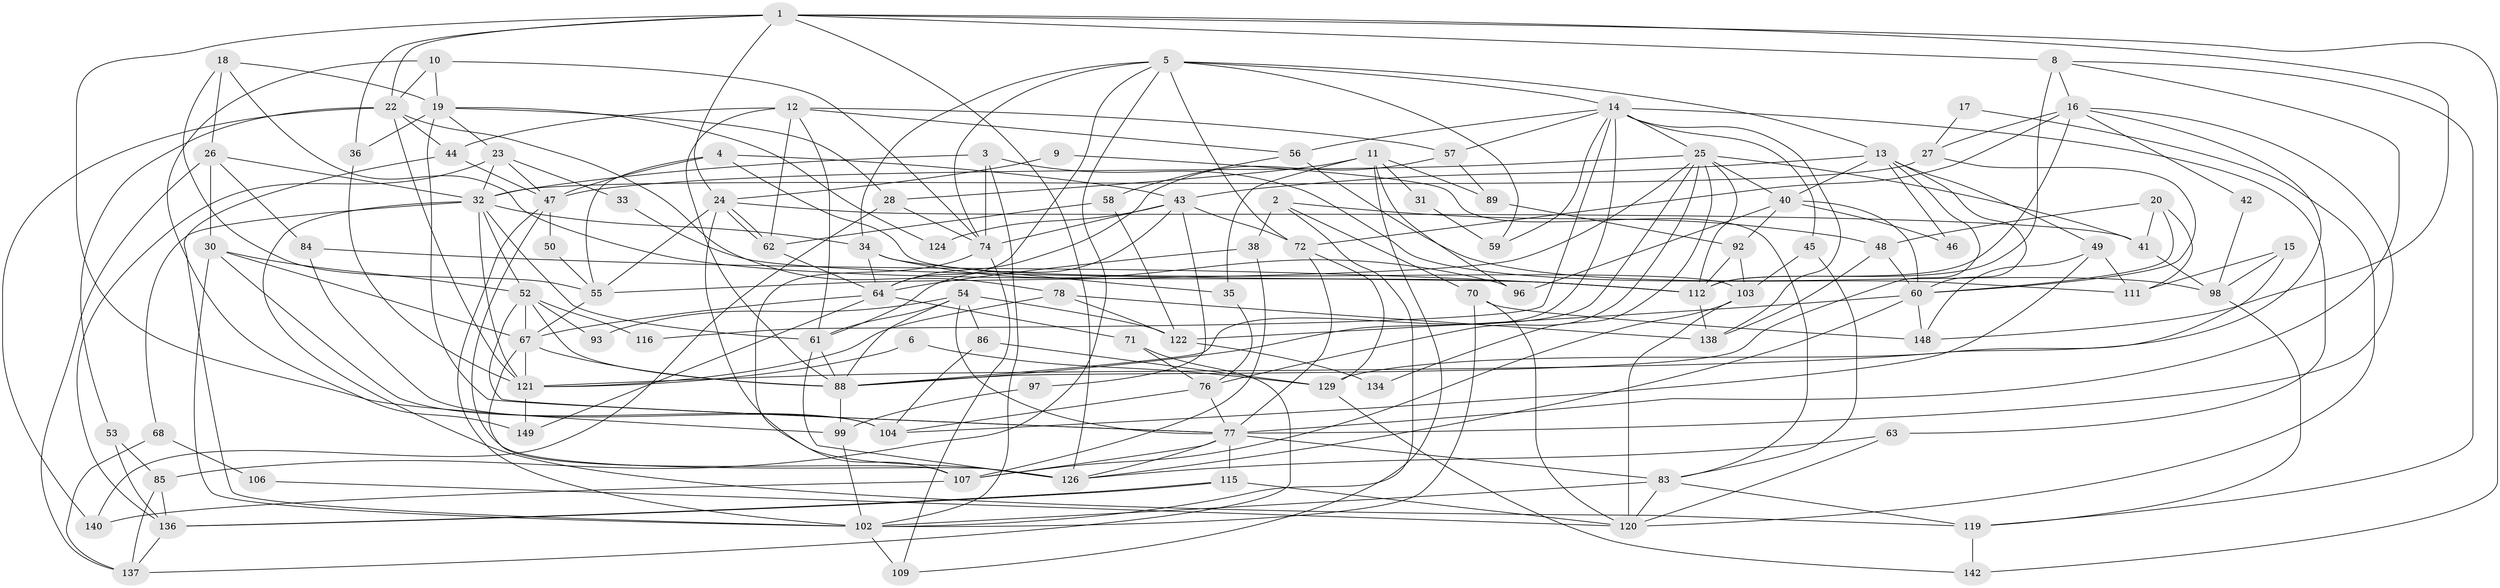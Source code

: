 // original degree distribution, {3: 0.28859060402684567, 4: 0.28859060402684567, 7: 0.06040268456375839, 2: 0.12080536912751678, 5: 0.1610738255033557, 6: 0.06711409395973154, 8: 0.013422818791946308}
// Generated by graph-tools (version 1.1) at 2025/11/02/27/25 16:11:23]
// undirected, 104 vertices, 248 edges
graph export_dot {
graph [start="1"]
  node [color=gray90,style=filled];
  1 [super="+7"];
  2 [super="+91"];
  3 [super="+95"];
  4;
  5 [super="+117"];
  6;
  8 [super="+39"];
  9;
  10 [super="+127"];
  11 [super="+143"];
  12 [super="+29"];
  13 [super="+123"];
  14 [super="+69"];
  15;
  16 [super="+80"];
  17;
  18 [super="+139"];
  19 [super="+21"];
  20;
  22 [super="+73"];
  23 [super="+66"];
  24 [super="+105"];
  25 [super="+113"];
  26 [super="+100"];
  27 [super="+37"];
  28;
  30 [super="+144"];
  31;
  32 [super="+101"];
  33;
  34 [super="+114"];
  35;
  36;
  38 [super="+108"];
  40 [super="+51"];
  41;
  42;
  43 [super="+65"];
  44;
  45;
  46;
  47 [super="+118"];
  48;
  49;
  50;
  52 [super="+131"];
  53;
  54 [super="+141"];
  55;
  56;
  57;
  58;
  59;
  60 [super="+94"];
  61 [super="+146"];
  62 [super="+90"];
  63;
  64 [super="+81"];
  67 [super="+87"];
  68;
  70;
  71;
  72 [super="+82"];
  74 [super="+75"];
  76 [super="+79"];
  77 [super="+145"];
  78;
  83 [super="+110"];
  84;
  85;
  86;
  88 [super="+135"];
  89;
  92;
  93;
  96;
  97;
  98;
  99;
  102 [super="+125"];
  103;
  104;
  106;
  107;
  109;
  111;
  112 [super="+128"];
  115;
  116;
  119 [super="+130"];
  120;
  121 [super="+133"];
  122 [super="+147"];
  124;
  126 [super="+132"];
  129;
  134;
  136;
  137;
  138;
  140;
  142;
  148;
  149;
  1 -- 126;
  1 -- 22;
  1 -- 99;
  1 -- 36;
  1 -- 148;
  1 -- 8;
  1 -- 142;
  1 -- 24;
  2 -- 102;
  2 -- 38;
  2 -- 48;
  2 -- 70;
  3 -- 32;
  3 -- 102;
  3 -- 111;
  3 -- 74;
  4 -- 47;
  4 -- 55;
  4 -- 43;
  4 -- 103;
  5 -- 14;
  5 -- 64;
  5 -- 59;
  5 -- 85;
  5 -- 72;
  5 -- 34;
  5 -- 13;
  5 -- 74;
  6 -- 129;
  6 -- 121;
  8 -- 77;
  8 -- 112 [weight=2];
  8 -- 119;
  8 -- 16;
  9 -- 24;
  9 -- 83;
  10 -- 74;
  10 -- 22;
  10 -- 19;
  10 -- 149;
  11 -- 89;
  11 -- 96;
  11 -- 35;
  11 -- 28;
  11 -- 109;
  11 -- 31;
  12 -- 56;
  12 -- 44;
  12 -- 88;
  12 -- 57;
  12 -- 61;
  12 -- 62;
  13 -- 43;
  13 -- 49;
  13 -- 40;
  13 -- 88;
  13 -- 60;
  13 -- 46;
  14 -- 45;
  14 -- 56;
  14 -- 57;
  14 -- 63;
  14 -- 25;
  14 -- 116;
  14 -- 88;
  14 -- 138;
  14 -- 59;
  15 -- 98;
  15 -- 111;
  15 -- 129;
  16 -- 112 [weight=2];
  16 -- 121;
  16 -- 77;
  16 -- 42;
  16 -- 27;
  16 -- 72;
  17 -- 27;
  17 -- 120;
  18 -- 19;
  18 -- 26;
  18 -- 112;
  18 -- 55;
  19 -- 36;
  19 -- 77 [weight=2];
  19 -- 124;
  19 -- 28;
  19 -- 23;
  20 -- 48;
  20 -- 41;
  20 -- 111;
  20 -- 60;
  22 -- 44;
  22 -- 121;
  22 -- 140;
  22 -- 53;
  22 -- 78;
  23 -- 32;
  23 -- 47;
  23 -- 33;
  23 -- 136;
  24 -- 41;
  24 -- 62;
  24 -- 62;
  24 -- 126;
  24 -- 55;
  25 -- 88;
  25 -- 112;
  25 -- 41;
  25 -- 47;
  25 -- 134;
  25 -- 55;
  25 -- 40;
  25 -- 76;
  26 -- 137;
  26 -- 30;
  26 -- 84;
  26 -- 32;
  27 -- 32;
  27 -- 60;
  28 -- 140;
  28 -- 74;
  30 -- 102;
  30 -- 67;
  30 -- 104;
  30 -- 52;
  31 -- 59;
  32 -- 119;
  32 -- 68;
  32 -- 61;
  32 -- 34;
  32 -- 52;
  32 -- 121;
  33 -- 112;
  34 -- 64;
  34 -- 96;
  34 -- 35;
  35 -- 76;
  36 -- 121;
  38 -- 64;
  38 -- 107;
  40 -- 46;
  40 -- 96;
  40 -- 60;
  40 -- 92;
  41 -- 98;
  42 -- 98;
  43 -- 97;
  43 -- 72;
  43 -- 74;
  43 -- 124;
  43 -- 61;
  44 -- 102;
  44 -- 47;
  45 -- 83;
  45 -- 103;
  47 -- 102;
  47 -- 50;
  47 -- 126;
  48 -- 138;
  48 -- 60;
  49 -- 111;
  49 -- 104;
  49 -- 148;
  50 -- 55;
  52 -- 88;
  52 -- 67;
  52 -- 116;
  52 -- 93;
  52 -- 77;
  53 -- 136;
  53 -- 85;
  54 -- 77;
  54 -- 61;
  54 -- 86;
  54 -- 122;
  54 -- 93;
  54 -- 88;
  55 -- 67;
  56 -- 98;
  56 -- 58;
  57 -- 64;
  57 -- 89;
  58 -- 62;
  58 -- 122;
  60 -- 122;
  60 -- 126;
  60 -- 148;
  61 -- 88;
  61 -- 126;
  62 -- 64;
  63 -- 120;
  63 -- 126;
  64 -- 67;
  64 -- 149;
  64 -- 71;
  67 -- 121;
  67 -- 107;
  67 -- 88;
  68 -- 137;
  68 -- 106;
  70 -- 120;
  70 -- 148;
  70 -- 102;
  71 -- 76;
  71 -- 137;
  72 -- 129;
  72 -- 77;
  74 -- 107;
  74 -- 109;
  76 -- 77;
  76 -- 104;
  77 -- 83 [weight=2];
  77 -- 107;
  77 -- 115;
  77 -- 126;
  78 -- 138;
  78 -- 122;
  78 -- 121;
  83 -- 102;
  83 -- 120;
  83 -- 119;
  84 -- 112;
  84 -- 104;
  85 -- 136;
  85 -- 137;
  86 -- 104;
  86 -- 129;
  88 -- 99;
  89 -- 92;
  92 -- 103;
  92 -- 112;
  97 -- 99;
  98 -- 119;
  99 -- 102;
  102 -- 109;
  103 -- 120;
  103 -- 107;
  106 -- 120;
  107 -- 140;
  112 -- 138;
  115 -- 136;
  115 -- 136;
  115 -- 120;
  119 -- 142;
  121 -- 149;
  122 -- 134;
  129 -- 142;
  136 -- 137;
}
